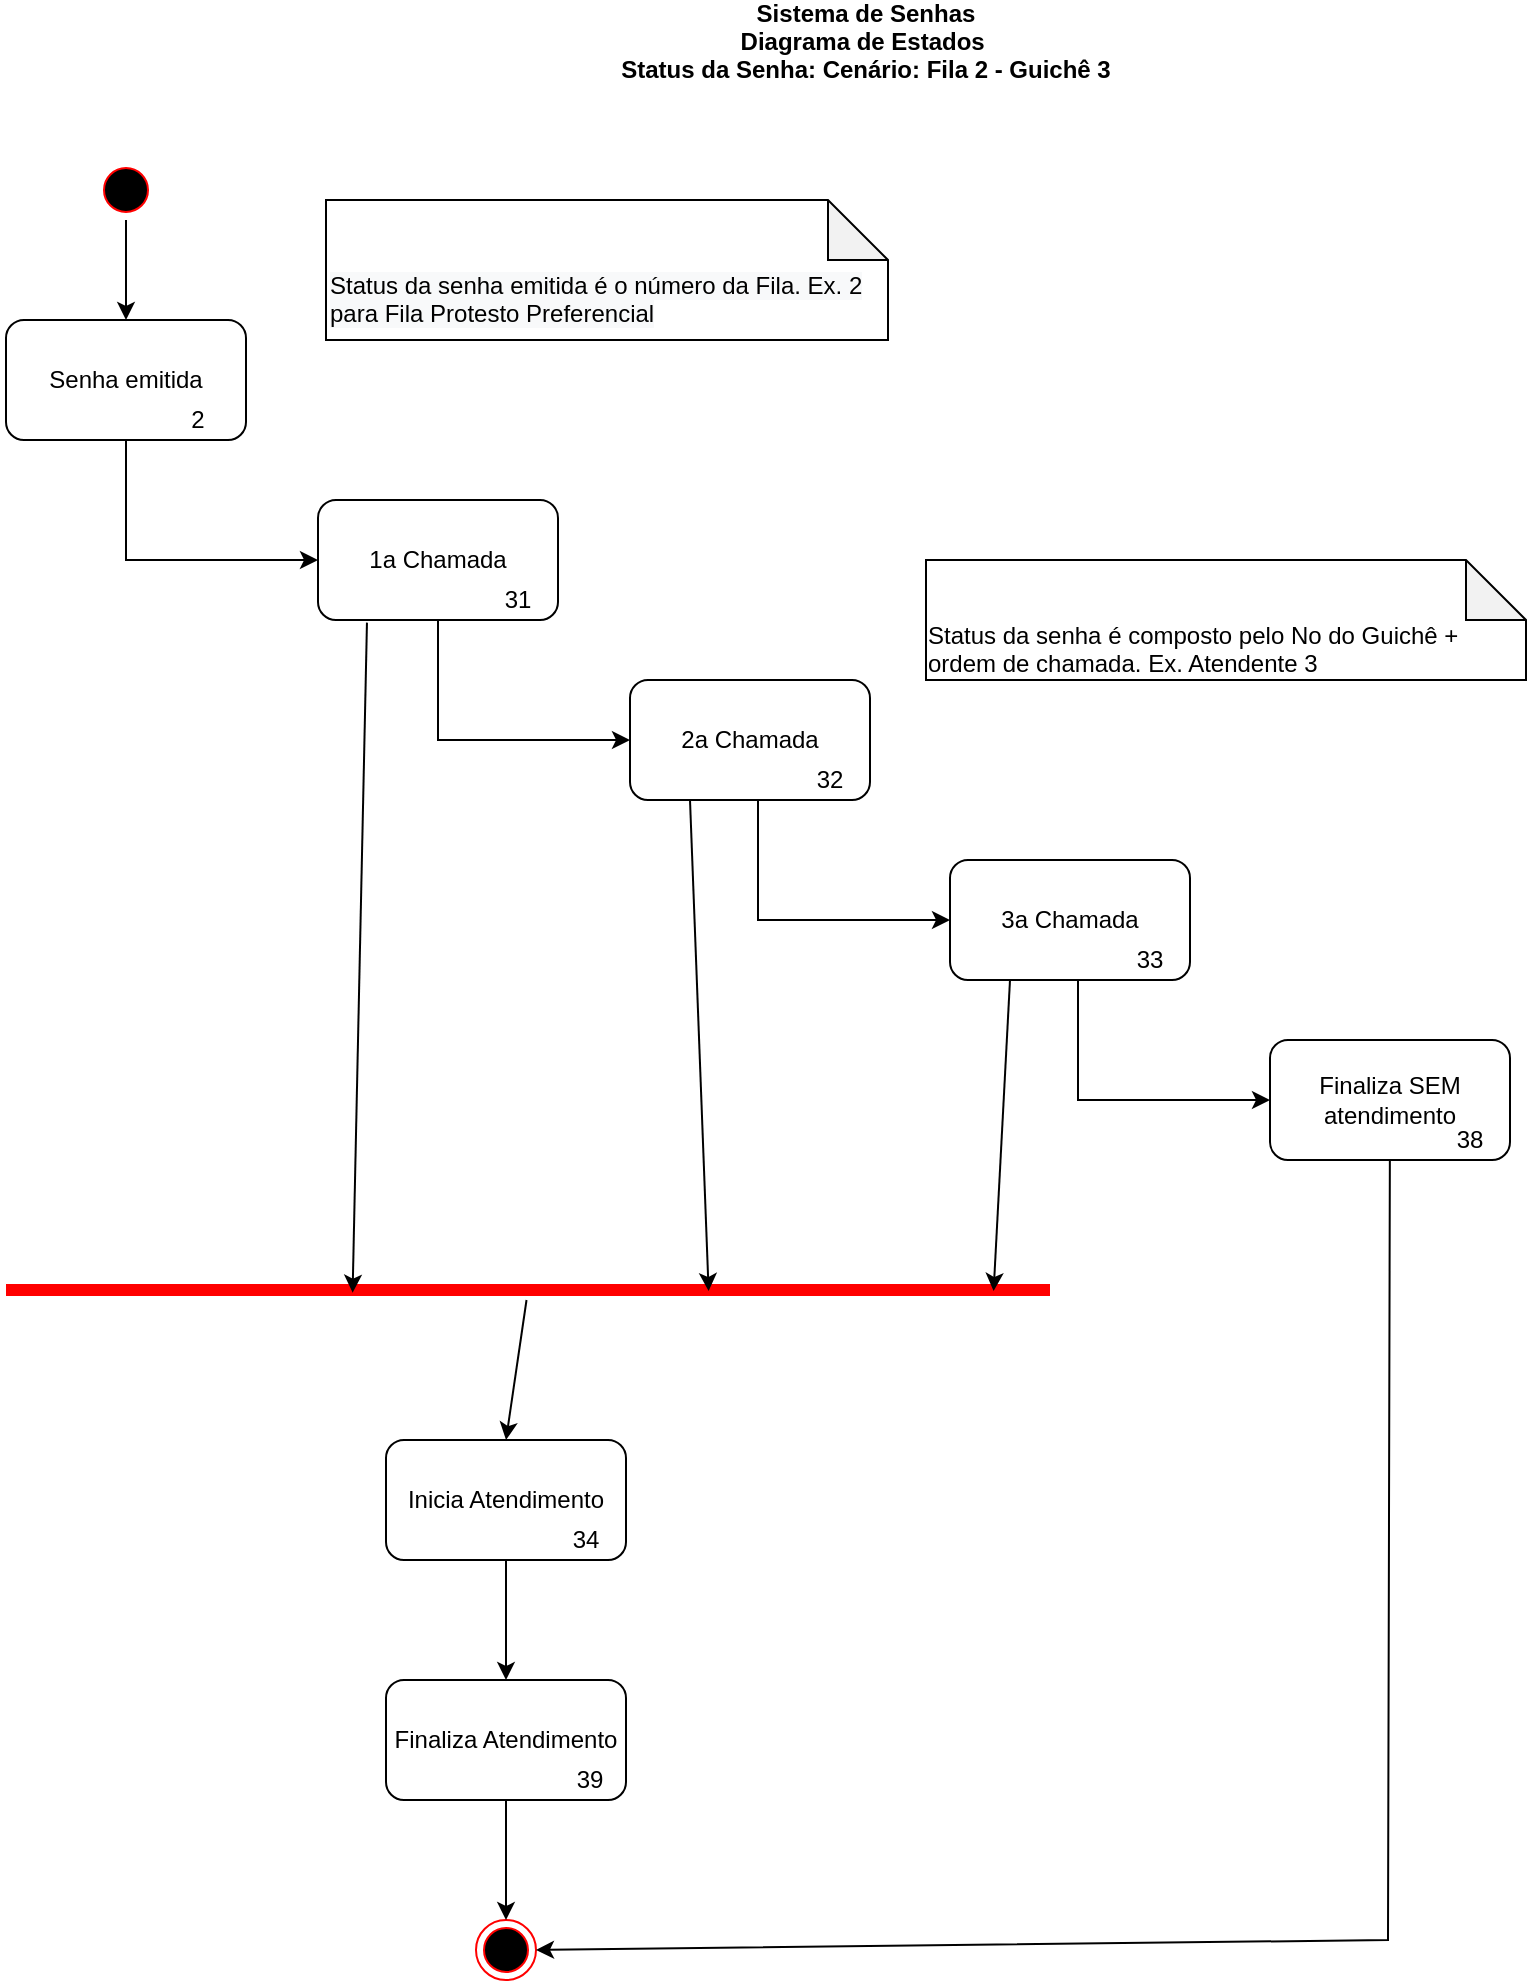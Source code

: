 <mxfile version="14.4.5" type="device"><diagram id="9nDU08k_3q6JexUk_SX8" name="Page-1"><mxGraphModel dx="918" dy="512" grid="1" gridSize="10" guides="1" tooltips="1" connect="1" arrows="1" fold="1" page="1" pageScale="1" pageWidth="827" pageHeight="1169" math="0" shadow="0"><root><mxCell id="0"/><mxCell id="1" parent="0"/><mxCell id="6lxv9uXyn4GUvOxPhAcS-1" value="Sistema de Senhas&#10;Diagrama de Estados &#10;Status da Senha: Cenário: Fila 2 - Guichê 3" style="text;align=center;fontStyle=1;verticalAlign=middle;spacingLeft=3;spacingRight=3;strokeColor=none;rotatable=0;points=[[0,0.5],[1,0.5]];portConstraint=eastwest;" vertex="1" parent="1"><mxGeometry x="240" y="30" width="420" height="40" as="geometry"/></mxCell><mxCell id="6lxv9uXyn4GUvOxPhAcS-2" value="" style="ellipse;html=1;shape=startState;fillColor=#000000;strokeColor=#ff0000;" vertex="1" parent="1"><mxGeometry x="65" y="110" width="30" height="30" as="geometry"/></mxCell><mxCell id="6lxv9uXyn4GUvOxPhAcS-4" value="" style="ellipse;html=1;shape=endState;fillColor=#000000;strokeColor=#ff0000;" vertex="1" parent="1"><mxGeometry x="255" y="990" width="30" height="30" as="geometry"/></mxCell><mxCell id="6lxv9uXyn4GUvOxPhAcS-11" value="" style="rounded=0;orthogonalLoop=1;jettySize=auto;html=1;exitX=0.5;exitY=1;exitDx=0;exitDy=0;entryX=0;entryY=0.5;entryDx=0;entryDy=0;" edge="1" parent="1" source="6lxv9uXyn4GUvOxPhAcS-6" target="6lxv9uXyn4GUvOxPhAcS-10"><mxGeometry relative="1" as="geometry"><Array as="points"><mxPoint x="80" y="310"/></Array></mxGeometry></mxCell><mxCell id="6lxv9uXyn4GUvOxPhAcS-6" value="Senha emitida" style="rounded=1;whiteSpace=wrap;html=1;" vertex="1" parent="1"><mxGeometry x="20" y="190" width="120" height="60" as="geometry"/></mxCell><mxCell id="6lxv9uXyn4GUvOxPhAcS-7" value="" style="endArrow=classic;html=1;entryX=0.5;entryY=0;entryDx=0;entryDy=0;exitX=0.5;exitY=1;exitDx=0;exitDy=0;" edge="1" parent="1" source="6lxv9uXyn4GUvOxPhAcS-2" target="6lxv9uXyn4GUvOxPhAcS-6"><mxGeometry width="50" height="50" relative="1" as="geometry"><mxPoint x="-84" y="280" as="sourcePoint"/><mxPoint x="-34" y="230" as="targetPoint"/><Array as="points"/></mxGeometry></mxCell><mxCell id="6lxv9uXyn4GUvOxPhAcS-8" value="2" style="text;html=1;strokeColor=none;fillColor=none;align=center;verticalAlign=middle;whiteSpace=wrap;rounded=0;" vertex="1" parent="1"><mxGeometry x="96" y="230" width="40" height="20" as="geometry"/></mxCell><mxCell id="6lxv9uXyn4GUvOxPhAcS-10" value="1a Chamada" style="rounded=1;whiteSpace=wrap;html=1;" vertex="1" parent="1"><mxGeometry x="176" y="280" width="120" height="60" as="geometry"/></mxCell><mxCell id="6lxv9uXyn4GUvOxPhAcS-12" value="31" style="text;html=1;strokeColor=none;fillColor=none;align=center;verticalAlign=middle;whiteSpace=wrap;rounded=0;" vertex="1" parent="1"><mxGeometry x="256" y="320" width="40" height="20" as="geometry"/></mxCell><mxCell id="6lxv9uXyn4GUvOxPhAcS-14" value="&lt;br&gt;&lt;br&gt;&lt;span style=&quot;color: rgb(0 , 0 , 0) ; font-family: &amp;#34;helvetica&amp;#34; ; font-size: 12px ; font-style: normal ; font-weight: 400 ; letter-spacing: normal ; text-indent: 0px ; text-transform: none ; word-spacing: 0px ; background-color: rgb(248 , 249 , 250) ; display: inline ; float: none&quot;&gt;Status da senha emitida é o número da Fila. Ex. 2 para Fila Protesto Preferencial&lt;/span&gt;&lt;br&gt;" style="shape=note;whiteSpace=wrap;html=1;backgroundOutline=1;darkOpacity=0.05;align=left;" vertex="1" parent="1"><mxGeometry x="180" y="130" width="281" height="70" as="geometry"/></mxCell><mxCell id="6lxv9uXyn4GUvOxPhAcS-15" value="&lt;div style=&quot;text-align: left&quot;&gt;&lt;br&gt;&lt;/div&gt;&lt;div style=&quot;text-align: left&quot;&gt;&lt;br&gt;&lt;/div&gt;&lt;span style=&quot;color: rgb(0 , 0 , 0) ; font-family: &amp;#34;helvetica&amp;#34; ; font-size: 12px ; font-style: normal ; font-weight: 400 ; letter-spacing: normal ; text-indent: 0px ; text-transform: none ; word-spacing: 0px ; background-color: rgb(248 , 249 , 250) ; display: inline ; float: none&quot;&gt;&lt;div style=&quot;text-align: left&quot;&gt;Status da senha é composto pelo No do Guichê + ordem de chamada. Ex. Atendente 3&lt;/div&gt;&lt;/span&gt;" style="shape=note;whiteSpace=wrap;html=1;backgroundOutline=1;darkOpacity=0.05;" vertex="1" parent="1"><mxGeometry x="480" y="310" width="300" height="60" as="geometry"/></mxCell><mxCell id="6lxv9uXyn4GUvOxPhAcS-17" value="" style="rounded=0;orthogonalLoop=1;jettySize=auto;html=1;exitX=0.5;exitY=1;exitDx=0;exitDy=0;entryX=0;entryY=0.5;entryDx=0;entryDy=0;" edge="1" parent="1" target="6lxv9uXyn4GUvOxPhAcS-18"><mxGeometry relative="1" as="geometry"><mxPoint x="236" y="340" as="sourcePoint"/><Array as="points"><mxPoint x="236" y="400"/></Array></mxGeometry></mxCell><mxCell id="6lxv9uXyn4GUvOxPhAcS-18" value="2a Chamada" style="rounded=1;whiteSpace=wrap;html=1;" vertex="1" parent="1"><mxGeometry x="332" y="370" width="120" height="60" as="geometry"/></mxCell><mxCell id="6lxv9uXyn4GUvOxPhAcS-19" value="32" style="text;html=1;strokeColor=none;fillColor=none;align=center;verticalAlign=middle;whiteSpace=wrap;rounded=0;" vertex="1" parent="1"><mxGeometry x="412" y="410" width="40" height="20" as="geometry"/></mxCell><mxCell id="6lxv9uXyn4GUvOxPhAcS-20" value="" style="rounded=0;orthogonalLoop=1;jettySize=auto;html=1;exitX=0.5;exitY=1;exitDx=0;exitDy=0;entryX=0;entryY=0.5;entryDx=0;entryDy=0;" edge="1" parent="1" target="6lxv9uXyn4GUvOxPhAcS-21"><mxGeometry relative="1" as="geometry"><mxPoint x="396" y="430" as="sourcePoint"/><Array as="points"><mxPoint x="396" y="490"/></Array></mxGeometry></mxCell><mxCell id="6lxv9uXyn4GUvOxPhAcS-21" value="3a Chamada" style="rounded=1;whiteSpace=wrap;html=1;" vertex="1" parent="1"><mxGeometry x="492" y="460" width="120" height="60" as="geometry"/></mxCell><mxCell id="6lxv9uXyn4GUvOxPhAcS-22" value="33" style="text;html=1;strokeColor=none;fillColor=none;align=center;verticalAlign=middle;whiteSpace=wrap;rounded=0;" vertex="1" parent="1"><mxGeometry x="572" y="500" width="40" height="20" as="geometry"/></mxCell><mxCell id="6lxv9uXyn4GUvOxPhAcS-23" value="" style="rounded=0;orthogonalLoop=1;jettySize=auto;html=1;exitX=0.5;exitY=1;exitDx=0;exitDy=0;entryX=0;entryY=0.5;entryDx=0;entryDy=0;" edge="1" parent="1" target="6lxv9uXyn4GUvOxPhAcS-24"><mxGeometry relative="1" as="geometry"><mxPoint x="556" y="520" as="sourcePoint"/><Array as="points"><mxPoint x="556" y="580"/></Array></mxGeometry></mxCell><mxCell id="6lxv9uXyn4GUvOxPhAcS-39" value="" style="edgeStyle=none;rounded=0;orthogonalLoop=1;jettySize=auto;html=1;entryX=1;entryY=0.5;entryDx=0;entryDy=0;" edge="1" parent="1" source="6lxv9uXyn4GUvOxPhAcS-24" target="6lxv9uXyn4GUvOxPhAcS-4"><mxGeometry relative="1" as="geometry"><mxPoint x="712" y="690" as="targetPoint"/><Array as="points"><mxPoint x="711" y="1000"/></Array></mxGeometry></mxCell><mxCell id="6lxv9uXyn4GUvOxPhAcS-24" value="Finaliza SEM atendimento" style="rounded=1;whiteSpace=wrap;html=1;" vertex="1" parent="1"><mxGeometry x="652" y="550" width="120" height="60" as="geometry"/></mxCell><mxCell id="6lxv9uXyn4GUvOxPhAcS-25" value="38" style="text;html=1;strokeColor=none;fillColor=none;align=center;verticalAlign=middle;whiteSpace=wrap;rounded=0;" vertex="1" parent="1"><mxGeometry x="732" y="590" width="40" height="20" as="geometry"/></mxCell><mxCell id="6lxv9uXyn4GUvOxPhAcS-26" value="" style="shape=line;html=1;strokeWidth=6;strokeColor=#ff0000;" vertex="1" parent="1"><mxGeometry x="20" y="670" width="522" height="10" as="geometry"/></mxCell><mxCell id="6lxv9uXyn4GUvOxPhAcS-28" value="" style="rounded=0;orthogonalLoop=1;jettySize=auto;html=1;entryX=0.5;entryY=0;entryDx=0;entryDy=0;" edge="1" parent="1" source="6lxv9uXyn4GUvOxPhAcS-26" target="6lxv9uXyn4GUvOxPhAcS-29"><mxGeometry relative="1" as="geometry"><mxPoint x="566" y="610" as="sourcePoint"/><Array as="points"/><mxPoint x="272" y="740" as="targetPoint"/></mxGeometry></mxCell><mxCell id="6lxv9uXyn4GUvOxPhAcS-33" value="" style="edgeStyle=none;rounded=0;orthogonalLoop=1;jettySize=auto;html=1;entryX=0.5;entryY=0;entryDx=0;entryDy=0;" edge="1" parent="1" source="6lxv9uXyn4GUvOxPhAcS-29" target="6lxv9uXyn4GUvOxPhAcS-36"><mxGeometry relative="1" as="geometry"><mxPoint x="270" y="860" as="targetPoint"/></mxGeometry></mxCell><mxCell id="6lxv9uXyn4GUvOxPhAcS-29" value="Inicia Atendimento" style="rounded=1;whiteSpace=wrap;html=1;" vertex="1" parent="1"><mxGeometry x="210" y="750" width="120" height="60" as="geometry"/></mxCell><mxCell id="6lxv9uXyn4GUvOxPhAcS-30" value="34" style="text;html=1;strokeColor=none;fillColor=none;align=center;verticalAlign=middle;whiteSpace=wrap;rounded=0;" vertex="1" parent="1"><mxGeometry x="290" y="790" width="40" height="20" as="geometry"/></mxCell><mxCell id="6lxv9uXyn4GUvOxPhAcS-31" value="" style="endArrow=classic;html=1;exitX=0.204;exitY=1.022;exitDx=0;exitDy=0;exitPerimeter=0;entryX=0.332;entryY=0.633;entryDx=0;entryDy=0;entryPerimeter=0;" edge="1" parent="1" source="6lxv9uXyn4GUvOxPhAcS-10" target="6lxv9uXyn4GUvOxPhAcS-26"><mxGeometry width="50" height="50" relative="1" as="geometry"><mxPoint x="106" y="540" as="sourcePoint"/><mxPoint x="200" y="560" as="targetPoint"/></mxGeometry></mxCell><mxCell id="6lxv9uXyn4GUvOxPhAcS-34" value="" style="endArrow=classic;html=1;exitX=0.25;exitY=1;exitDx=0;exitDy=0;entryX=0.673;entryY=0.55;entryDx=0;entryDy=0;entryPerimeter=0;" edge="1" parent="1" source="6lxv9uXyn4GUvOxPhAcS-18" target="6lxv9uXyn4GUvOxPhAcS-26"><mxGeometry width="50" height="50" relative="1" as="geometry"><mxPoint x="210.48" y="351.32" as="sourcePoint"/><mxPoint x="205.408" y="606.33" as="targetPoint"/></mxGeometry></mxCell><mxCell id="6lxv9uXyn4GUvOxPhAcS-35" value="" style="edgeStyle=none;rounded=0;orthogonalLoop=1;jettySize=auto;html=1;entryX=0.5;entryY=0;entryDx=0;entryDy=0;" edge="1" parent="1" source="6lxv9uXyn4GUvOxPhAcS-36" target="6lxv9uXyn4GUvOxPhAcS-4"><mxGeometry relative="1" as="geometry"><mxPoint x="260" y="980" as="targetPoint"/></mxGeometry></mxCell><mxCell id="6lxv9uXyn4GUvOxPhAcS-36" value="Finaliza Atendimento" style="rounded=1;whiteSpace=wrap;html=1;" vertex="1" parent="1"><mxGeometry x="210" y="870" width="120" height="60" as="geometry"/></mxCell><mxCell id="6lxv9uXyn4GUvOxPhAcS-37" value="39" style="text;html=1;strokeColor=none;fillColor=none;align=center;verticalAlign=middle;whiteSpace=wrap;rounded=0;" vertex="1" parent="1"><mxGeometry x="292" y="910" width="40" height="20" as="geometry"/></mxCell><mxCell id="6lxv9uXyn4GUvOxPhAcS-40" value="" style="endArrow=classic;html=1;exitX=0.25;exitY=1;exitDx=0;exitDy=0;entryX=0.946;entryY=0.55;entryDx=0;entryDy=0;entryPerimeter=0;" edge="1" parent="1" source="6lxv9uXyn4GUvOxPhAcS-21" target="6lxv9uXyn4GUvOxPhAcS-26"><mxGeometry width="50" height="50" relative="1" as="geometry"><mxPoint x="372" y="440.0" as="sourcePoint"/><mxPoint x="381.306" y="685.5" as="targetPoint"/></mxGeometry></mxCell></root></mxGraphModel></diagram></mxfile>